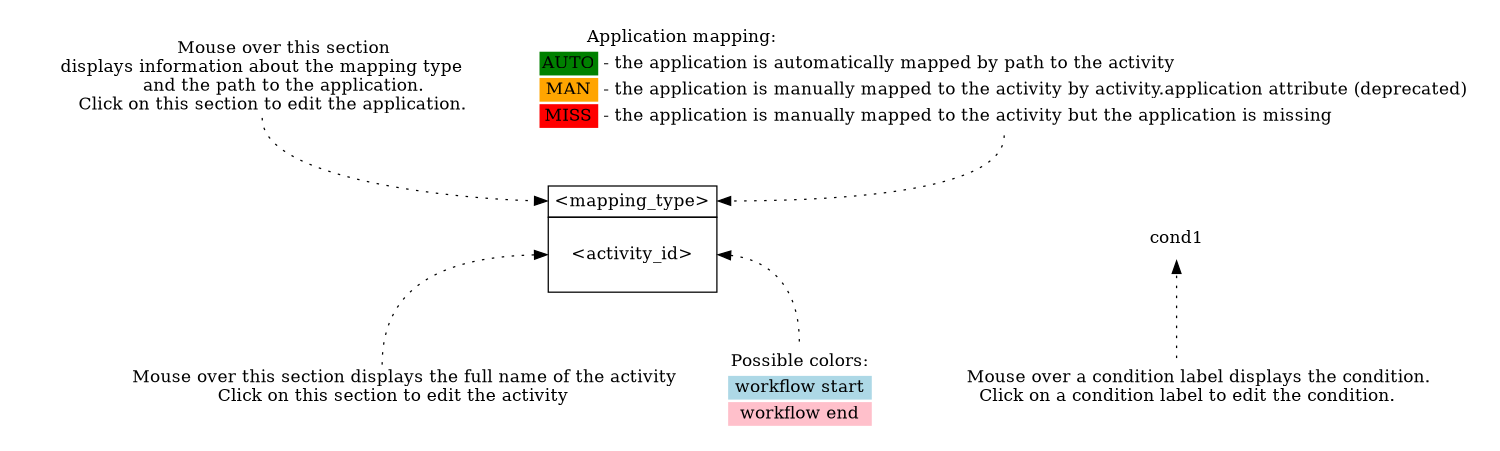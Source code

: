 digraph structs {
    size = "10,5"
    rankdir = "TB"
    node [shape=plaintext]

    sample_box [label=<
<TABLE BORDER="0" CELLBORDER="1" CELLSPACING="0" CELLPADDING="4">
  <TR>
    <TD PORT="app">&lt;mapping_type&gt;</TD>
  </TR>
  <TR>
    <TD HEIGHT="60" PORT="activity">&lt;activity_id&gt;</TD>
  </TR>
</TABLE>>];

    tag_desc [label=<
<TABLE CELLBORDER="0" BORDER="0">
  <TR>
    <TD PORT="desc" COLSPAN="2" ALIGN="left">
        Application mapping:
    </TD>
  </TR>
  <TR>
    <TD BGCOLOR="#008000">AUTO</TD>
    <TD ALIGN="LEFT" BALIGN="LEFT">- the application is automatically mapped by path to the activity
    </TD>
  </TR>
  <TR>
    <TD BGCOLOR="orange">MAN</TD>
    <TD ALIGN="LEFT" BALIGN="LEFT">- the application is manually mapped to the activity by activity.application attribute (deprecated)</TD>
  </TR>
  <TR>
    <TD BGCOLOR="red">MISS</TD>
    <TD ALIGN="LEFT" BALIGN="LEFT">- the application is manually mapped to the activity but the application is missing</TD>
  </TR>
</TABLE>>];

    tag_actions_desc [label=<
<TABLE CELLBORDER="0" BORDER="0">
  <TR>
    <TD PORT="desc">
        Mouse over this section<BR/>displays information about the mapping type<BR/>
        and the path to the application.<BR/>
        Click on this section to edit the application.
    </TD>
  </TR>
</TABLE>>];

    levels = 3
    pad = 0.2

    subgraph { rank=same tag_desc tag_actions_desc }
    cond [ label="cond1" ];
    subgraph { rank=same sample_box cond }

    activity_actions_desc [label=<
<TABLE CELLBORDER="0" BORDER="0">
  <TR>
    <TD PORT="desc">
        Mouse over this section displays the full name of the activity<BR/>
        Click on this section to edit the activity
    </TD>
  </TR>
</TABLE>>];

    activity_color_desc [label=<
<TABLE CELLBORDER="0" BORDER="0">
  <TR>
    <TD>Possible colors:</TD>
  </TR>
  <TR>
    <TD PORT="desc" BGCOLOR="lightblue">workflow start</TD>
  </TR>
  <TR>
    <TD PORT="desc" BGCOLOR="pink">workflow end</TD>
  </TR>
</TABLE>>];


    subgraph { rank=max activity_actions_desc activity_color_desc condition_actions_desc}

    condition_actions_desc [label=<
<TABLE CELLBORDER="0" BORDER="0">
  <TR>
    <TD PORT="desc">
        Mouse over a condition label displays the condition.<BR/>
        Click on a condition label to edit the condition.
    </TD>
  </TR>
</TABLE>>];

    tag_desc:s -> sample_box:app:e [style=dotted];
    tag_actions_desc:desc:s -> sample_box:app:w [style=dotted];
    activity_actions_desc:desc:n -> sample_box:activity:w [style=dotted];
    condition_actions_desc -> cond [style=dotted];
    activity_color_desc:n -> sample_box:activity [style=dotted];
}
